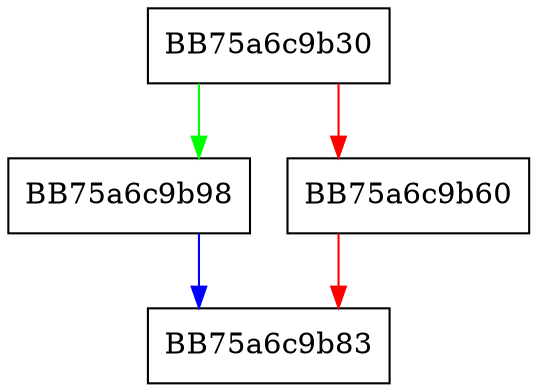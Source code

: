 digraph GetValueInfo {
  node [shape="box"];
  graph [splines=ortho];
  BB75a6c9b30 -> BB75a6c9b98 [color="green"];
  BB75a6c9b30 -> BB75a6c9b60 [color="red"];
  BB75a6c9b60 -> BB75a6c9b83 [color="red"];
  BB75a6c9b98 -> BB75a6c9b83 [color="blue"];
}